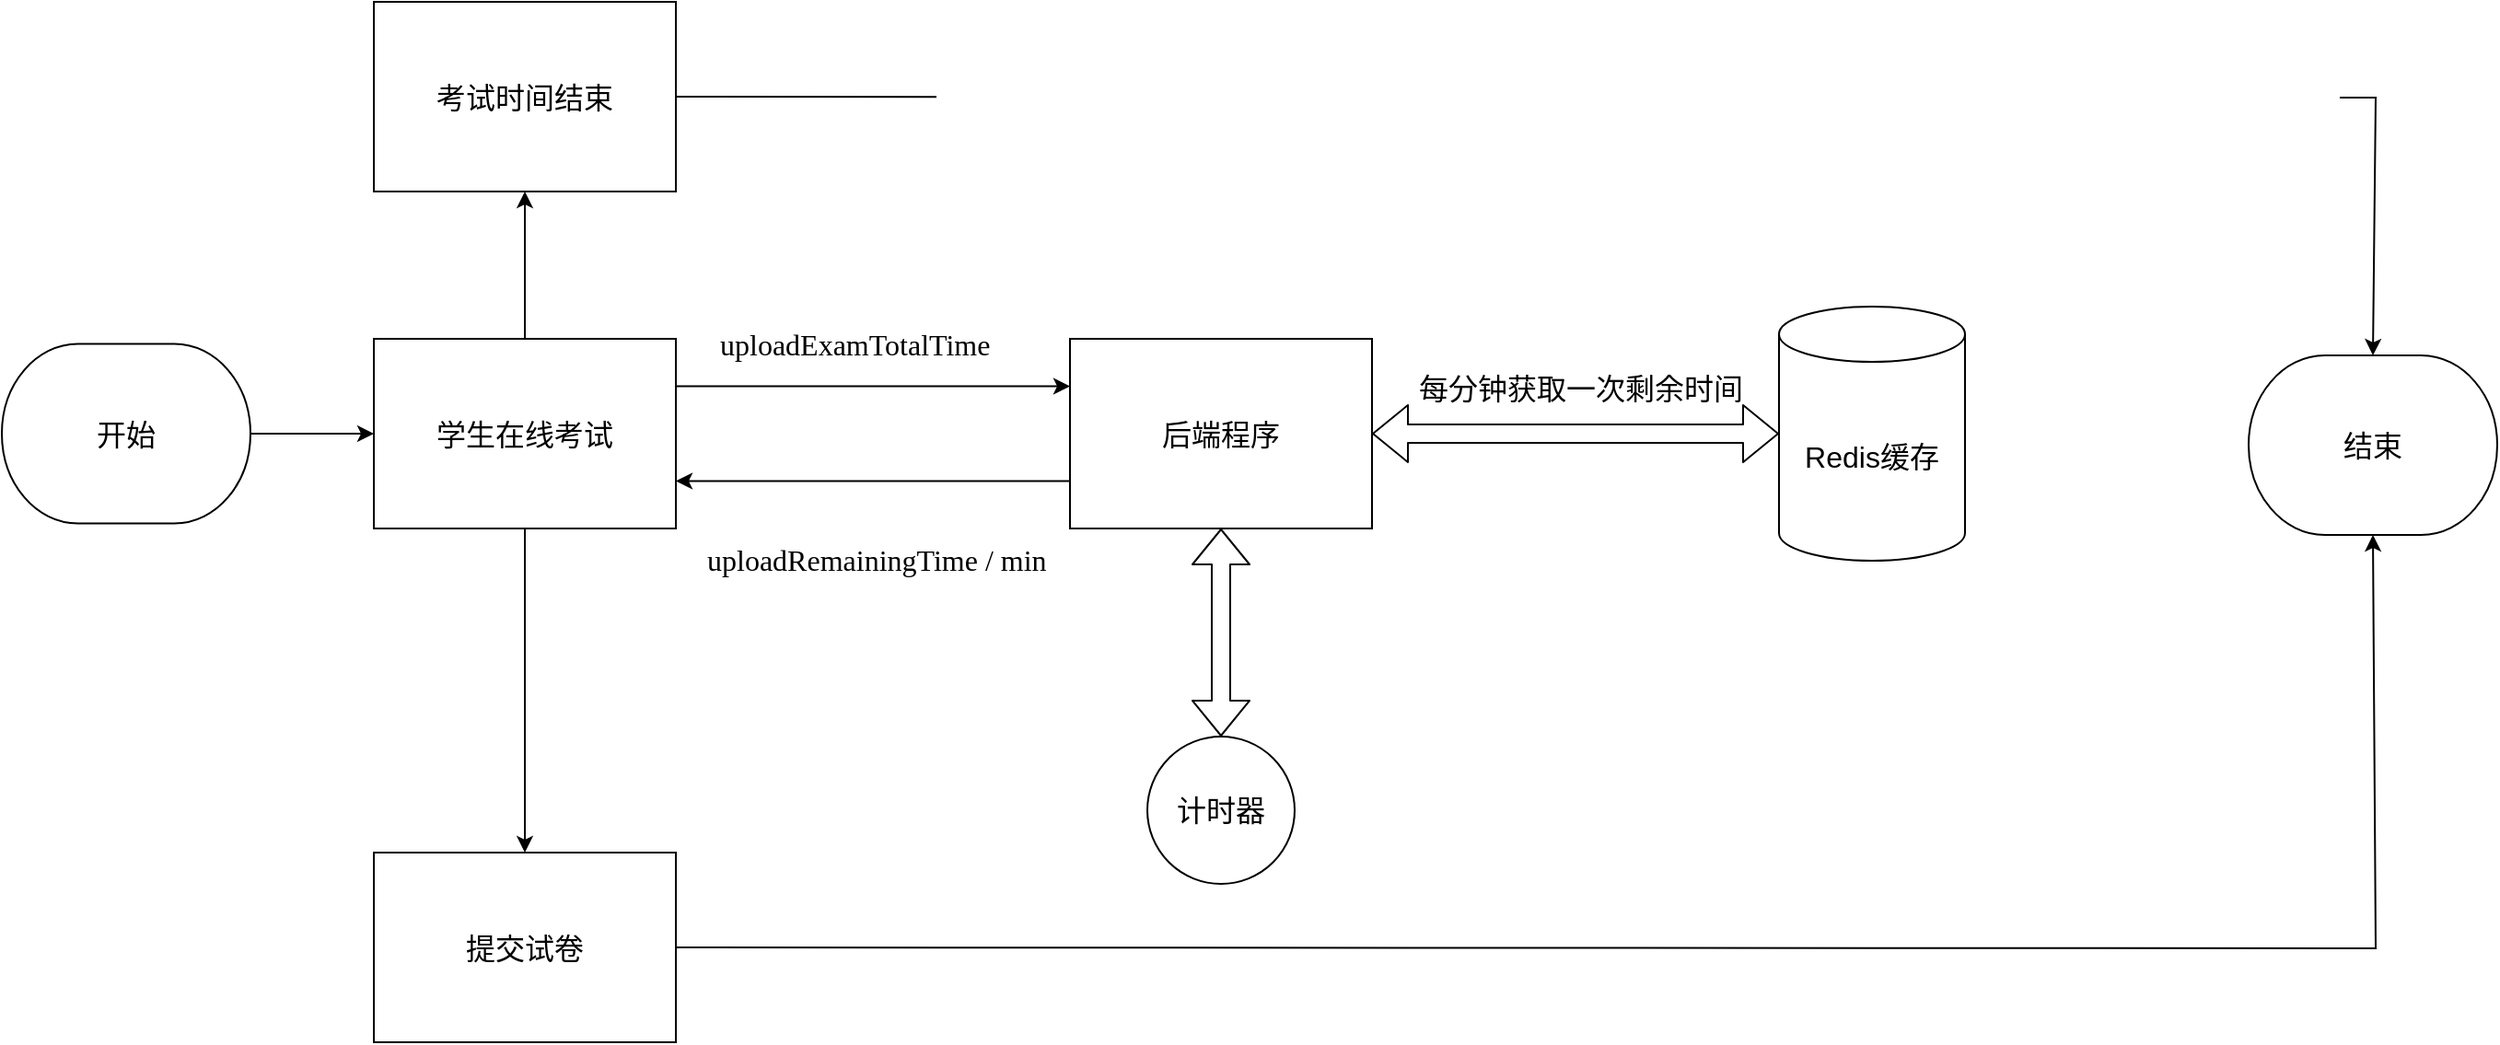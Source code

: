 <mxfile scale="3" border="20">
    <diagram id="CX3G9Xh7dB3GCvSDx5av" name="第 1 页">
        <mxGraphModel dx="1520" dy="897" grid="0" gridSize="10" guides="1" tooltips="1" connect="1" arrows="1" fold="1" page="0" pageScale="1" pageWidth="1169" pageHeight="827" background="#ffffff" math="0" shadow="0">
            <root>
                <mxCell id="0"/>
                <mxCell id="1" parent="0"/>
                <mxCell id="233" style="edgeStyle=none;html=1;exitX=1;exitY=0.25;exitDx=0;exitDy=0;entryX=0;entryY=0.25;entryDx=0;entryDy=0;fontSize=16;strokeColor=#000000;fontColor=#000000;" parent="1" source="229" target="232" edge="1">
                    <mxGeometry relative="1" as="geometry"/>
                </mxCell>
                <mxCell id="252" value="" style="edgeStyle=none;html=1;strokeColor=#000000;fontColor=#000000;fontSize=16;" edge="1" parent="1" source="229" target="251">
                    <mxGeometry relative="1" as="geometry"/>
                </mxCell>
                <mxCell id="254" value="" style="edgeStyle=none;html=1;strokeColor=#000000;fontColor=#000000;fontSize=16;" edge="1" parent="1" source="229" target="253">
                    <mxGeometry relative="1" as="geometry"/>
                </mxCell>
                <mxCell id="229" value="&lt;font style=&quot;font-size: 16px;&quot;&gt;学生在线考试&lt;/font&gt;" style="rounded=0;whiteSpace=wrap;html=1;fillColor=#FFFFFF;strokeColor=#000000;strokeWidth=1;fontColor=#000000;fontSize=16;" parent="1" vertex="1">
                    <mxGeometry x="204" y="241" width="164" height="103" as="geometry"/>
                </mxCell>
                <mxCell id="236" style="edgeStyle=none;html=1;exitX=0;exitY=0.75;exitDx=0;exitDy=0;entryX=1;entryY=0.75;entryDx=0;entryDy=0;strokeColor=#000000;fontSize=16;fontColor=#000000;" parent="1" source="232" target="229" edge="1">
                    <mxGeometry relative="1" as="geometry"/>
                </mxCell>
                <mxCell id="232" value="&lt;span style=&quot;font-size: 16px;&quot;&gt;后端程序&lt;/span&gt;" style="rounded=0;whiteSpace=wrap;html=1;fillColor=#FFFFFF;strokeColor=#000000;strokeWidth=1;fontColor=#000000;fontSize=16;" parent="1" vertex="1">
                    <mxGeometry x="582" y="241" width="164" height="103" as="geometry"/>
                </mxCell>
                <mxCell id="234" value="&lt;p class=&quot;MsoNormal&quot; style=&quot;font-size: 16px;&quot;&gt;&lt;span style=&quot;font-family: 宋体; font-size: 16px;&quot;&gt;&lt;font face=&quot;Calibri&quot; style=&quot;font-size: 16px;&quot;&gt;uploadExamTotalTime&lt;/font&gt;&lt;/span&gt;&lt;/p&gt;" style="text;whiteSpace=wrap;html=1;fontSize=16;fontColor=#000000;" parent="1" vertex="1">
                    <mxGeometry x="389.996" y="212.002" width="171" height="74" as="geometry"/>
                </mxCell>
                <mxCell id="235" value="Redis缓存" style="shape=cylinder3;whiteSpace=wrap;html=1;boundedLbl=1;backgroundOutline=1;size=15;fontSize=16;fontColor=#000000;fillColor=#FFFFFF;strokeColor=#000000;strokeWidth=1;" parent="1" vertex="1">
                    <mxGeometry x="967" y="223.5" width="101" height="138" as="geometry"/>
                </mxCell>
                <mxCell id="238" value="&lt;pre style=&quot;font-family: Consolas; font-size: 16px;&quot;&gt;&lt;span style=&quot;background-color: rgb(255, 255, 255); font-size: 16px;&quot;&gt;uploadRemainingTime / min&lt;/span&gt;&lt;/pre&gt;" style="text;whiteSpace=wrap;html=1;fontSize=16;fontColor=#000000;" parent="1" vertex="1">
                    <mxGeometry x="382.998" y="329.003" width="165" height="64" as="geometry"/>
                </mxCell>
                <mxCell id="239" value="" style="shape=flexArrow;endArrow=classic;startArrow=classic;html=1;strokeColor=#000000;fontSize=16;fontColor=#000000;entryX=0;entryY=0.5;entryDx=0;entryDy=0;entryPerimeter=0;exitX=1;exitY=0.5;exitDx=0;exitDy=0;" parent="1" source="232" target="235" edge="1">
                    <mxGeometry width="100" height="100" relative="1" as="geometry">
                        <mxPoint x="740" y="364" as="sourcePoint"/>
                        <mxPoint x="840" y="264" as="targetPoint"/>
                    </mxGeometry>
                </mxCell>
                <mxCell id="240" value="计时器" style="ellipse;whiteSpace=wrap;html=1;aspect=fixed;labelBackgroundColor=#FFFFFF;fontSize=16;fontColor=#000000;fillColor=#FFFFFF;strokeColor=#000000;strokeWidth=1;" parent="1" vertex="1">
                    <mxGeometry x="624" y="457" width="80" height="80" as="geometry"/>
                </mxCell>
                <mxCell id="241" value="" style="shape=flexArrow;endArrow=classic;startArrow=classic;html=1;strokeColor=#000000;fontSize=16;fontColor=#000000;entryX=0.5;entryY=1;entryDx=0;entryDy=0;exitX=0.5;exitY=0;exitDx=0;exitDy=0;" parent="1" source="240" target="232" edge="1">
                    <mxGeometry width="100" height="100" relative="1" as="geometry">
                        <mxPoint x="473" y="521" as="sourcePoint"/>
                        <mxPoint x="573" y="421" as="targetPoint"/>
                    </mxGeometry>
                </mxCell>
                <mxCell id="242" value="每分钟获取一次剩余时间" style="text;html=1;align=center;verticalAlign=middle;resizable=0;points=[];autosize=1;strokeColor=none;fillColor=none;fontSize=16;fontColor=#000000;" parent="1" vertex="1">
                    <mxGeometry x="762" y="252" width="194" height="31" as="geometry"/>
                </mxCell>
                <mxCell id="244" style="edgeStyle=none;html=1;exitX=1;exitY=0.5;exitDx=0;exitDy=0;exitPerimeter=0;entryX=0;entryY=0.5;entryDx=0;entryDy=0;strokeColor=#000000;fontColor=#000000;fontSize=16;" edge="1" parent="1" source="243" target="229">
                    <mxGeometry relative="1" as="geometry"/>
                </mxCell>
                <mxCell id="243" value="开始" style="strokeWidth=1;html=1;shape=mxgraph.flowchart.terminator;whiteSpace=wrap;fillColor=#FFFFFF;strokeColor=#000000;fontColor=#000000;fontSize=16;" vertex="1" parent="1">
                    <mxGeometry x="2" y="243.75" width="135" height="97.5" as="geometry"/>
                </mxCell>
                <mxCell id="256" style="edgeStyle=none;html=1;exitX=1;exitY=0.5;exitDx=0;exitDy=0;entryX=0.5;entryY=0;entryDx=0;entryDy=0;entryPerimeter=0;strokeColor=#000000;rounded=0;fontColor=#000000;fontSize=16;" edge="1" parent="1" source="251" target="255">
                    <mxGeometry relative="1" as="geometry">
                        <Array as="points">
                            <mxPoint x="1291" y="110"/>
                        </Array>
                    </mxGeometry>
                </mxCell>
                <mxCell id="251" value="&lt;font style=&quot;font-size: 16px;&quot;&gt;考试时间结束&lt;/font&gt;" style="rounded=0;whiteSpace=wrap;html=1;fillColor=#FFFFFF;strokeColor=#000000;strokeWidth=1;fontColor=#000000;fontSize=16;" vertex="1" parent="1">
                    <mxGeometry x="204" y="58" width="164" height="103" as="geometry"/>
                </mxCell>
                <mxCell id="257" style="edgeStyle=none;rounded=0;html=1;entryX=0.5;entryY=1;entryDx=0;entryDy=0;entryPerimeter=0;strokeColor=#000000;fontColor=#000000;fontSize=16;" edge="1" parent="1" source="253" target="255">
                    <mxGeometry relative="1" as="geometry">
                        <Array as="points">
                            <mxPoint x="1291" y="572"/>
                        </Array>
                    </mxGeometry>
                </mxCell>
                <mxCell id="253" value="&lt;span style=&quot;font-size: 16px;&quot;&gt;提交试卷&lt;/span&gt;" style="rounded=0;whiteSpace=wrap;html=1;fillColor=#FFFFFF;strokeColor=#000000;strokeWidth=1;fontColor=#000000;fontSize=16;" vertex="1" parent="1">
                    <mxGeometry x="204" y="520" width="164" height="103" as="geometry"/>
                </mxCell>
                <mxCell id="255" value="结束" style="strokeWidth=1;html=1;shape=mxgraph.flowchart.terminator;whiteSpace=wrap;fillColor=#FFFFFF;strokeColor=#000000;fontColor=#000000;fontSize=16;" vertex="1" parent="1">
                    <mxGeometry x="1222" y="250" width="135" height="97.5" as="geometry"/>
                </mxCell>
            </root>
        </mxGraphModel>
    </diagram>
</mxfile>